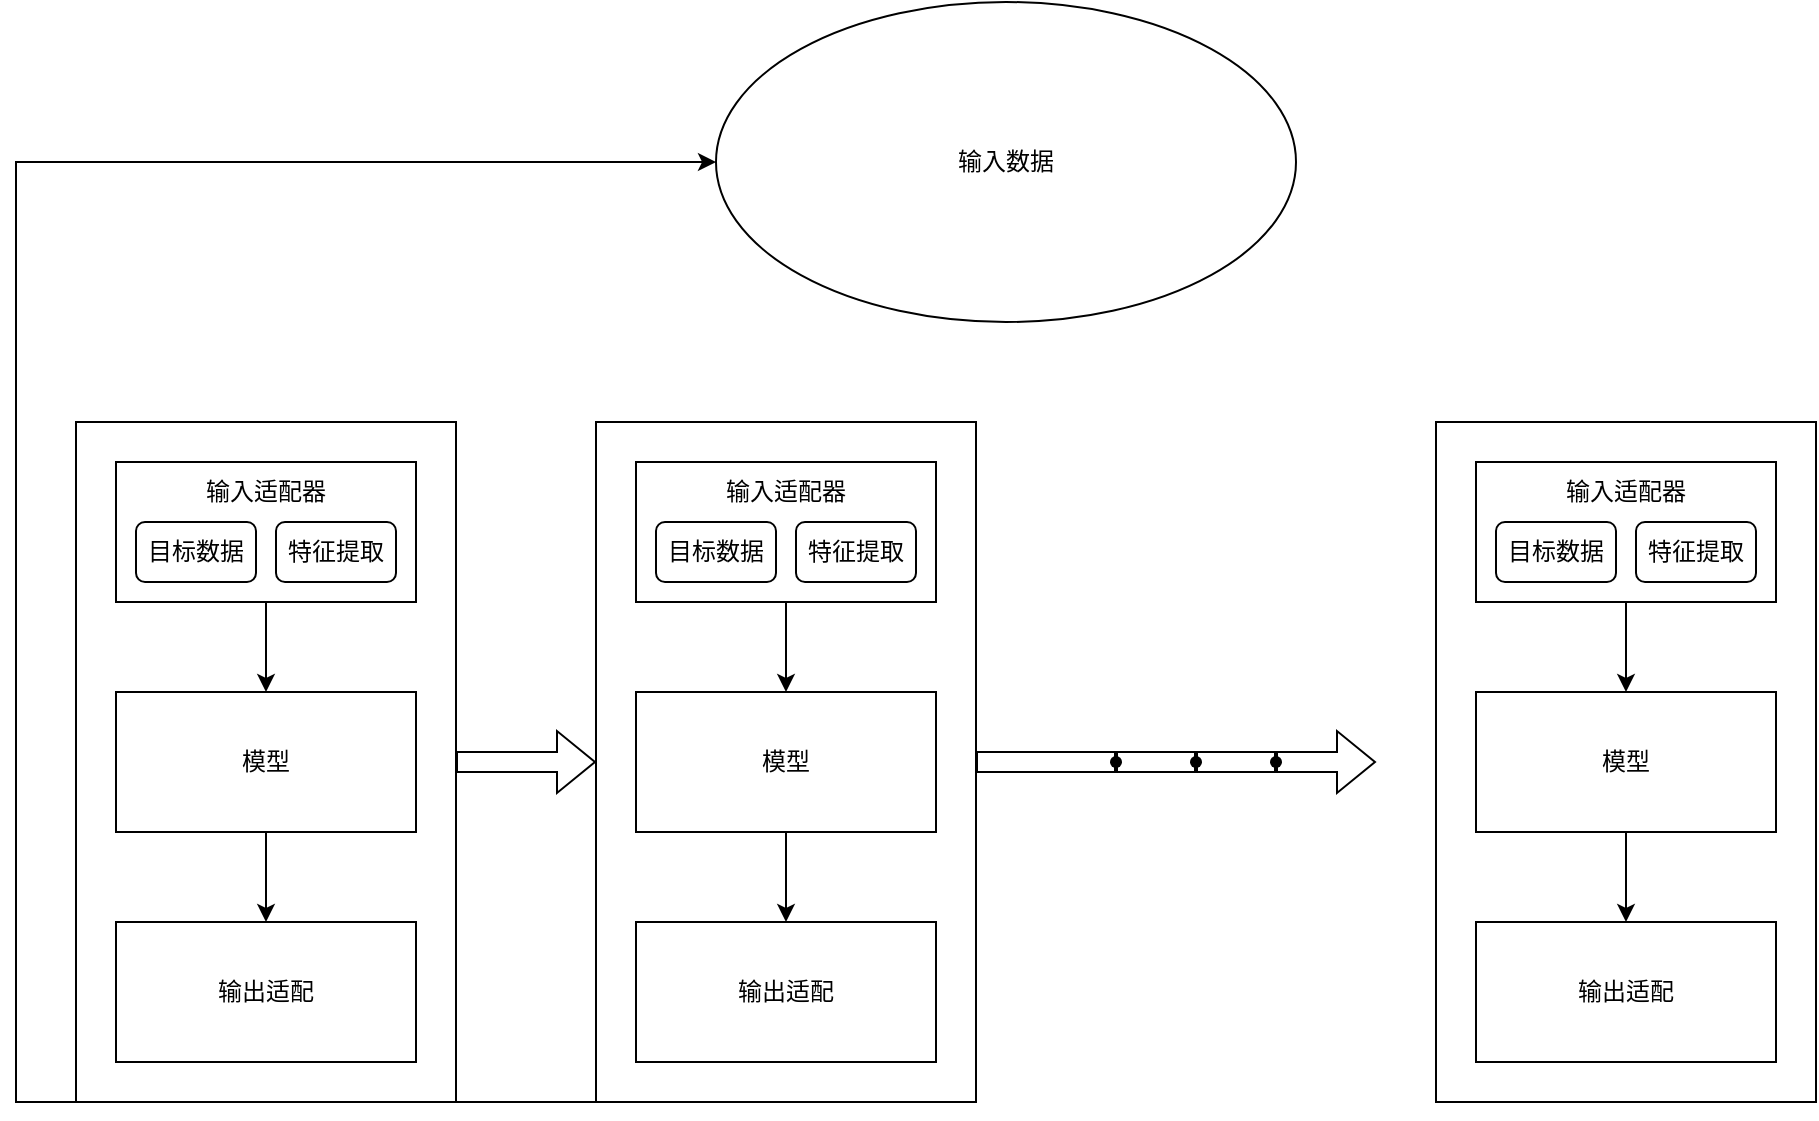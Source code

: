 <mxfile version="20.3.3" type="github">
  <diagram id="9nKrBypH5ce_UfjEaspR" name="第 1 页">
    <mxGraphModel dx="2916" dy="1161" grid="1" gridSize="10" guides="1" tooltips="1" connect="1" arrows="1" fold="1" page="1" pageScale="1" pageWidth="850" pageHeight="1100" math="0" shadow="0">
      <root>
        <mxCell id="0" />
        <mxCell id="1" parent="0" />
        <mxCell id="DQxT8wMaponIGlQXTPVj-1" value="输入数据" style="ellipse;whiteSpace=wrap;html=1;" vertex="1" parent="1">
          <mxGeometry x="180" y="130" width="290" height="160" as="geometry" />
        </mxCell>
        <mxCell id="DQxT8wMaponIGlQXTPVj-2" value="" style="rounded=0;whiteSpace=wrap;html=1;" vertex="1" parent="1">
          <mxGeometry x="-140" y="340" width="190" height="340" as="geometry" />
        </mxCell>
        <mxCell id="DQxT8wMaponIGlQXTPVj-3" value="" style="rounded=0;whiteSpace=wrap;html=1;" vertex="1" parent="1">
          <mxGeometry x="-120" y="360" width="150" height="70" as="geometry" />
        </mxCell>
        <mxCell id="DQxT8wMaponIGlQXTPVj-4" value="模型" style="rounded=0;whiteSpace=wrap;html=1;" vertex="1" parent="1">
          <mxGeometry x="-120" y="475" width="150" height="70" as="geometry" />
        </mxCell>
        <mxCell id="DQxT8wMaponIGlQXTPVj-5" value="输出适配" style="rounded=0;whiteSpace=wrap;html=1;" vertex="1" parent="1">
          <mxGeometry x="-120" y="590" width="150" height="70" as="geometry" />
        </mxCell>
        <mxCell id="DQxT8wMaponIGlQXTPVj-6" value="输入适配器" style="text;html=1;strokeColor=none;fillColor=none;align=center;verticalAlign=middle;whiteSpace=wrap;rounded=0;" vertex="1" parent="1">
          <mxGeometry x="-95" y="360" width="100" height="30" as="geometry" />
        </mxCell>
        <mxCell id="DQxT8wMaponIGlQXTPVj-7" value="目标数据" style="rounded=1;whiteSpace=wrap;html=1;" vertex="1" parent="1">
          <mxGeometry x="-110" y="390" width="60" height="30" as="geometry" />
        </mxCell>
        <mxCell id="DQxT8wMaponIGlQXTPVj-8" value="特征提取" style="rounded=1;whiteSpace=wrap;html=1;" vertex="1" parent="1">
          <mxGeometry x="-40" y="390" width="60" height="30" as="geometry" />
        </mxCell>
        <mxCell id="DQxT8wMaponIGlQXTPVj-9" value="" style="endArrow=classic;html=1;rounded=0;exitX=0.5;exitY=1;exitDx=0;exitDy=0;entryX=0.5;entryY=0;entryDx=0;entryDy=0;" edge="1" parent="1" source="DQxT8wMaponIGlQXTPVj-3" target="DQxT8wMaponIGlQXTPVj-4">
          <mxGeometry width="50" height="50" relative="1" as="geometry">
            <mxPoint x="270" y="610" as="sourcePoint" />
            <mxPoint x="320" y="560" as="targetPoint" />
          </mxGeometry>
        </mxCell>
        <mxCell id="DQxT8wMaponIGlQXTPVj-10" value="" style="endArrow=classic;html=1;rounded=0;exitX=0.5;exitY=1;exitDx=0;exitDy=0;entryX=0.5;entryY=0;entryDx=0;entryDy=0;" edge="1" parent="1" source="DQxT8wMaponIGlQXTPVj-4" target="DQxT8wMaponIGlQXTPVj-5">
          <mxGeometry width="50" height="50" relative="1" as="geometry">
            <mxPoint x="-35" y="440" as="sourcePoint" />
            <mxPoint x="-35" y="485" as="targetPoint" />
          </mxGeometry>
        </mxCell>
        <mxCell id="DQxT8wMaponIGlQXTPVj-11" value="" style="edgeStyle=elbowEdgeStyle;elbow=horizontal;endArrow=classic;html=1;rounded=0;entryX=0;entryY=0.5;entryDx=0;entryDy=0;exitX=0.5;exitY=1;exitDx=0;exitDy=0;" edge="1" parent="1" source="DQxT8wMaponIGlQXTPVj-12" target="DQxT8wMaponIGlQXTPVj-1">
          <mxGeometry width="50" height="50" relative="1" as="geometry">
            <mxPoint x="-60" y="780" as="sourcePoint" />
            <mxPoint x="470" y="560" as="targetPoint" />
            <Array as="points">
              <mxPoint x="-170" y="680" />
              <mxPoint x="-230" y="780" />
              <mxPoint x="-190" y="530" />
              <mxPoint x="-190" y="480" />
              <mxPoint x="-30" y="460" />
            </Array>
          </mxGeometry>
        </mxCell>
        <mxCell id="DQxT8wMaponIGlQXTPVj-12" value="" style="rounded=0;whiteSpace=wrap;html=1;" vertex="1" parent="1">
          <mxGeometry x="120" y="340" width="190" height="340" as="geometry" />
        </mxCell>
        <mxCell id="DQxT8wMaponIGlQXTPVj-13" value="" style="rounded=0;whiteSpace=wrap;html=1;" vertex="1" parent="1">
          <mxGeometry x="140" y="360" width="150" height="70" as="geometry" />
        </mxCell>
        <mxCell id="DQxT8wMaponIGlQXTPVj-14" value="模型" style="rounded=0;whiteSpace=wrap;html=1;" vertex="1" parent="1">
          <mxGeometry x="140" y="475" width="150" height="70" as="geometry" />
        </mxCell>
        <mxCell id="DQxT8wMaponIGlQXTPVj-15" value="输出适配" style="rounded=0;whiteSpace=wrap;html=1;" vertex="1" parent="1">
          <mxGeometry x="140" y="590" width="150" height="70" as="geometry" />
        </mxCell>
        <mxCell id="DQxT8wMaponIGlQXTPVj-16" value="输入适配器" style="text;html=1;strokeColor=none;fillColor=none;align=center;verticalAlign=middle;whiteSpace=wrap;rounded=0;" vertex="1" parent="1">
          <mxGeometry x="165" y="360" width="100" height="30" as="geometry" />
        </mxCell>
        <mxCell id="DQxT8wMaponIGlQXTPVj-17" value="目标数据" style="rounded=1;whiteSpace=wrap;html=1;" vertex="1" parent="1">
          <mxGeometry x="150" y="390" width="60" height="30" as="geometry" />
        </mxCell>
        <mxCell id="DQxT8wMaponIGlQXTPVj-18" value="特征提取" style="rounded=1;whiteSpace=wrap;html=1;" vertex="1" parent="1">
          <mxGeometry x="220" y="390" width="60" height="30" as="geometry" />
        </mxCell>
        <mxCell id="DQxT8wMaponIGlQXTPVj-19" value="" style="endArrow=classic;html=1;rounded=0;exitX=0.5;exitY=1;exitDx=0;exitDy=0;entryX=0.5;entryY=0;entryDx=0;entryDy=0;" edge="1" parent="1" source="DQxT8wMaponIGlQXTPVj-13" target="DQxT8wMaponIGlQXTPVj-14">
          <mxGeometry width="50" height="50" relative="1" as="geometry">
            <mxPoint x="530" y="610" as="sourcePoint" />
            <mxPoint x="580" y="560" as="targetPoint" />
          </mxGeometry>
        </mxCell>
        <mxCell id="DQxT8wMaponIGlQXTPVj-20" value="" style="endArrow=classic;html=1;rounded=0;exitX=0.5;exitY=1;exitDx=0;exitDy=0;entryX=0.5;entryY=0;entryDx=0;entryDy=0;" edge="1" parent="1" source="DQxT8wMaponIGlQXTPVj-14" target="DQxT8wMaponIGlQXTPVj-15">
          <mxGeometry width="50" height="50" relative="1" as="geometry">
            <mxPoint x="225" y="440" as="sourcePoint" />
            <mxPoint x="225" y="485" as="targetPoint" />
          </mxGeometry>
        </mxCell>
        <mxCell id="DQxT8wMaponIGlQXTPVj-21" value="" style="shape=flexArrow;endArrow=classic;html=1;rounded=0;exitX=1;exitY=0.5;exitDx=0;exitDy=0;entryX=0;entryY=0.5;entryDx=0;entryDy=0;" edge="1" parent="1" source="DQxT8wMaponIGlQXTPVj-2" target="DQxT8wMaponIGlQXTPVj-12">
          <mxGeometry width="50" height="50" relative="1" as="geometry">
            <mxPoint x="270" y="610" as="sourcePoint" />
            <mxPoint x="320" y="560" as="targetPoint" />
          </mxGeometry>
        </mxCell>
        <mxCell id="DQxT8wMaponIGlQXTPVj-22" value="" style="rounded=0;whiteSpace=wrap;html=1;" vertex="1" parent="1">
          <mxGeometry x="540" y="340" width="190" height="340" as="geometry" />
        </mxCell>
        <mxCell id="DQxT8wMaponIGlQXTPVj-23" value="" style="rounded=0;whiteSpace=wrap;html=1;" vertex="1" parent="1">
          <mxGeometry x="560" y="360" width="150" height="70" as="geometry" />
        </mxCell>
        <mxCell id="DQxT8wMaponIGlQXTPVj-24" value="模型" style="rounded=0;whiteSpace=wrap;html=1;" vertex="1" parent="1">
          <mxGeometry x="560" y="475" width="150" height="70" as="geometry" />
        </mxCell>
        <mxCell id="DQxT8wMaponIGlQXTPVj-25" value="输出适配" style="rounded=0;whiteSpace=wrap;html=1;" vertex="1" parent="1">
          <mxGeometry x="560" y="590" width="150" height="70" as="geometry" />
        </mxCell>
        <mxCell id="DQxT8wMaponIGlQXTPVj-26" value="输入适配器" style="text;html=1;strokeColor=none;fillColor=none;align=center;verticalAlign=middle;whiteSpace=wrap;rounded=0;" vertex="1" parent="1">
          <mxGeometry x="585" y="360" width="100" height="30" as="geometry" />
        </mxCell>
        <mxCell id="DQxT8wMaponIGlQXTPVj-27" value="目标数据" style="rounded=1;whiteSpace=wrap;html=1;" vertex="1" parent="1">
          <mxGeometry x="570" y="390" width="60" height="30" as="geometry" />
        </mxCell>
        <mxCell id="DQxT8wMaponIGlQXTPVj-28" value="特征提取" style="rounded=1;whiteSpace=wrap;html=1;" vertex="1" parent="1">
          <mxGeometry x="640" y="390" width="60" height="30" as="geometry" />
        </mxCell>
        <mxCell id="DQxT8wMaponIGlQXTPVj-29" value="" style="endArrow=classic;html=1;rounded=0;exitX=0.5;exitY=1;exitDx=0;exitDy=0;entryX=0.5;entryY=0;entryDx=0;entryDy=0;" edge="1" parent="1" source="DQxT8wMaponIGlQXTPVj-23" target="DQxT8wMaponIGlQXTPVj-24">
          <mxGeometry width="50" height="50" relative="1" as="geometry">
            <mxPoint x="950" y="610" as="sourcePoint" />
            <mxPoint x="1000" y="560" as="targetPoint" />
          </mxGeometry>
        </mxCell>
        <mxCell id="DQxT8wMaponIGlQXTPVj-30" value="" style="endArrow=classic;html=1;rounded=0;exitX=0.5;exitY=1;exitDx=0;exitDy=0;entryX=0.5;entryY=0;entryDx=0;entryDy=0;" edge="1" parent="1" source="DQxT8wMaponIGlQXTPVj-24" target="DQxT8wMaponIGlQXTPVj-25">
          <mxGeometry width="50" height="50" relative="1" as="geometry">
            <mxPoint x="645" y="440" as="sourcePoint" />
            <mxPoint x="645" y="485" as="targetPoint" />
          </mxGeometry>
        </mxCell>
        <mxCell id="DQxT8wMaponIGlQXTPVj-31" value="" style="shape=flexArrow;endArrow=classic;html=1;rounded=0;exitDx=0;exitDy=0;startArrow=none;" edge="1" parent="1" source="DQxT8wMaponIGlQXTPVj-33">
          <mxGeometry width="50" height="50" relative="1" as="geometry">
            <mxPoint x="470" y="509.5" as="sourcePoint" />
            <mxPoint x="510" y="510" as="targetPoint" />
          </mxGeometry>
        </mxCell>
        <mxCell id="DQxT8wMaponIGlQXTPVj-35" value="" style="shape=waypoint;sketch=0;fillStyle=solid;size=6;pointerEvents=1;points=[];fillColor=none;resizable=0;rotatable=0;perimeter=centerPerimeter;snapToPoint=1;" vertex="1" parent="1">
          <mxGeometry x="360" y="490" width="40" height="40" as="geometry" />
        </mxCell>
        <mxCell id="DQxT8wMaponIGlQXTPVj-36" value="" style="shape=flexArrow;endArrow=none;html=1;rounded=0;exitX=1;exitY=0.5;exitDx=0;exitDy=0;" edge="1" parent="1" source="DQxT8wMaponIGlQXTPVj-12" target="DQxT8wMaponIGlQXTPVj-35">
          <mxGeometry width="50" height="50" relative="1" as="geometry">
            <mxPoint x="310" y="510" as="sourcePoint" />
            <mxPoint x="510" y="510" as="targetPoint" />
          </mxGeometry>
        </mxCell>
        <mxCell id="DQxT8wMaponIGlQXTPVj-34" value="" style="shape=waypoint;sketch=0;fillStyle=solid;size=6;pointerEvents=1;points=[];fillColor=none;resizable=0;rotatable=0;perimeter=centerPerimeter;snapToPoint=1;" vertex="1" parent="1">
          <mxGeometry x="400" y="490" width="40" height="40" as="geometry" />
        </mxCell>
        <mxCell id="DQxT8wMaponIGlQXTPVj-37" value="" style="shape=flexArrow;endArrow=none;html=1;rounded=0;exitDx=0;exitDy=0;startArrow=none;" edge="1" parent="1" source="DQxT8wMaponIGlQXTPVj-35" target="DQxT8wMaponIGlQXTPVj-34">
          <mxGeometry width="50" height="50" relative="1" as="geometry">
            <mxPoint x="380" y="510" as="sourcePoint" />
            <mxPoint x="510" y="510" as="targetPoint" />
          </mxGeometry>
        </mxCell>
        <mxCell id="DQxT8wMaponIGlQXTPVj-33" value="" style="shape=waypoint;sketch=0;fillStyle=solid;size=6;pointerEvents=1;points=[];fillColor=none;resizable=0;rotatable=0;perimeter=centerPerimeter;snapToPoint=1;" vertex="1" parent="1">
          <mxGeometry x="440" y="490" width="40" height="40" as="geometry" />
        </mxCell>
        <mxCell id="DQxT8wMaponIGlQXTPVj-38" value="" style="shape=flexArrow;endArrow=none;html=1;rounded=0;exitDx=0;exitDy=0;startArrow=none;" edge="1" parent="1" source="DQxT8wMaponIGlQXTPVj-34" target="DQxT8wMaponIGlQXTPVj-33">
          <mxGeometry width="50" height="50" relative="1" as="geometry">
            <mxPoint x="420" y="510" as="sourcePoint" />
            <mxPoint x="510" y="510" as="targetPoint" />
          </mxGeometry>
        </mxCell>
      </root>
    </mxGraphModel>
  </diagram>
</mxfile>
